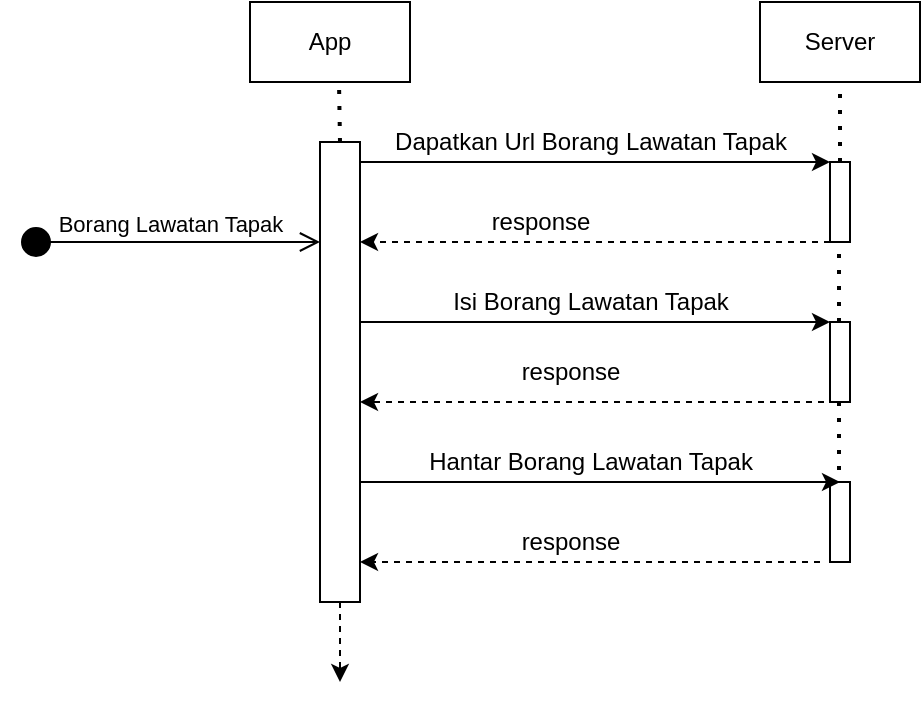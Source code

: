 <mxfile version="13.9.9" type="device"><diagram id="xNznx1TimOYbw7mFUIMy" name="Page-1"><mxGraphModel dx="1038" dy="599" grid="1" gridSize="10" guides="1" tooltips="1" connect="1" arrows="1" fold="1" page="1" pageScale="1" pageWidth="850" pageHeight="1100" math="0" shadow="0"><root><mxCell id="0"/><mxCell id="1" parent="0"/><mxCell id="NRvVAIbUlnjb1v0sV4Ap-5" value="Server" style="rounded=0;whiteSpace=wrap;html=1;" vertex="1" parent="1"><mxGeometry x="470" y="80" width="80" height="40" as="geometry"/></mxCell><mxCell id="NRvVAIbUlnjb1v0sV4Ap-6" value="App" style="rounded=0;whiteSpace=wrap;html=1;" vertex="1" parent="1"><mxGeometry x="215" y="80" width="80" height="40" as="geometry"/></mxCell><mxCell id="NRvVAIbUlnjb1v0sV4Ap-11" value="Borang Lawatan Tapak" style="html=1;verticalAlign=bottom;startArrow=circle;startFill=1;endArrow=open;startSize=6;endSize=8;" edge="1" parent="1"><mxGeometry width="80" relative="1" as="geometry"><mxPoint x="100" y="200" as="sourcePoint"/><mxPoint x="250" y="200" as="targetPoint"/></mxGeometry></mxCell><mxCell id="NRvVAIbUlnjb1v0sV4Ap-41" style="edgeStyle=orthogonalEdgeStyle;rounded=0;orthogonalLoop=1;jettySize=auto;html=1;dashed=1;" edge="1" parent="1" source="NRvVAIbUlnjb1v0sV4Ap-12"><mxGeometry relative="1" as="geometry"><mxPoint x="260" y="420" as="targetPoint"/></mxGeometry></mxCell><mxCell id="NRvVAIbUlnjb1v0sV4Ap-12" value="" style="rounded=0;whiteSpace=wrap;html=1;" vertex="1" parent="1"><mxGeometry x="250" y="150" width="20" height="230" as="geometry"/></mxCell><mxCell id="NRvVAIbUlnjb1v0sV4Ap-14" value="" style="endArrow=classic;html=1;entryX=0;entryY=0;entryDx=0;entryDy=0;" edge="1" parent="1" target="NRvVAIbUlnjb1v0sV4Ap-16"><mxGeometry width="50" height="50" relative="1" as="geometry"><mxPoint x="270" y="160" as="sourcePoint"/><mxPoint x="480" y="160" as="targetPoint"/></mxGeometry></mxCell><mxCell id="NRvVAIbUlnjb1v0sV4Ap-16" value="" style="rounded=0;whiteSpace=wrap;html=1;" vertex="1" parent="1"><mxGeometry x="505" y="160" width="10" height="40" as="geometry"/></mxCell><mxCell id="NRvVAIbUlnjb1v0sV4Ap-17" value="" style="endArrow=classic;html=1;entryX=0;entryY=0;entryDx=0;entryDy=0;" edge="1" parent="1" target="NRvVAIbUlnjb1v0sV4Ap-19"><mxGeometry width="50" height="50" relative="1" as="geometry"><mxPoint x="270" y="240" as="sourcePoint"/><mxPoint x="480" y="240" as="targetPoint"/></mxGeometry></mxCell><mxCell id="NRvVAIbUlnjb1v0sV4Ap-18" value="" style="endArrow=classic;html=1;dashed=1;exitX=0;exitY=1;exitDx=0;exitDy=0;" edge="1" parent="1" source="NRvVAIbUlnjb1v0sV4Ap-16"><mxGeometry width="50" height="50" relative="1" as="geometry"><mxPoint x="400" y="200" as="sourcePoint"/><mxPoint x="270" y="200" as="targetPoint"/></mxGeometry></mxCell><mxCell id="NRvVAIbUlnjb1v0sV4Ap-19" value="" style="rounded=0;whiteSpace=wrap;html=1;" vertex="1" parent="1"><mxGeometry x="505" y="240" width="10" height="40" as="geometry"/></mxCell><mxCell id="NRvVAIbUlnjb1v0sV4Ap-20" value="" style="rounded=0;whiteSpace=wrap;html=1;" vertex="1" parent="1"><mxGeometry x="505" y="320" width="10" height="40" as="geometry"/></mxCell><mxCell id="NRvVAIbUlnjb1v0sV4Ap-21" value="Dapatkan Url Borang Lawatan Tapak" style="text;html=1;align=center;verticalAlign=middle;resizable=0;points=[];autosize=1;" vertex="1" parent="1"><mxGeometry x="280" y="140" width="210" height="20" as="geometry"/></mxCell><mxCell id="NRvVAIbUlnjb1v0sV4Ap-24" value="Isi Borang Lawatan Tapak" style="text;html=1;align=center;verticalAlign=middle;resizable=0;points=[];autosize=1;" vertex="1" parent="1"><mxGeometry x="310" y="220" width="150" height="20" as="geometry"/></mxCell><mxCell id="NRvVAIbUlnjb1v0sV4Ap-25" value="" style="endArrow=classic;html=1;" edge="1" parent="1"><mxGeometry width="50" height="50" relative="1" as="geometry"><mxPoint x="270" y="320" as="sourcePoint"/><mxPoint x="510" y="320" as="targetPoint"/></mxGeometry></mxCell><mxCell id="NRvVAIbUlnjb1v0sV4Ap-26" value="Hantar Borang Lawatan Tapak" style="text;html=1;align=center;verticalAlign=middle;resizable=0;points=[];autosize=1;" vertex="1" parent="1"><mxGeometry x="295" y="300" width="180" height="20" as="geometry"/></mxCell><mxCell id="NRvVAIbUlnjb1v0sV4Ap-27" value="" style="endArrow=classic;html=1;dashed=1;" edge="1" parent="1"><mxGeometry width="50" height="50" relative="1" as="geometry"><mxPoint x="508" y="280" as="sourcePoint"/><mxPoint x="270" y="280" as="targetPoint"/></mxGeometry></mxCell><mxCell id="NRvVAIbUlnjb1v0sV4Ap-28" value="" style="endArrow=classic;html=1;dashed=1;exitX=0;exitY=1;exitDx=0;exitDy=0;" edge="1" parent="1"><mxGeometry width="50" height="50" relative="1" as="geometry"><mxPoint x="500" y="360" as="sourcePoint"/><mxPoint x="270" y="360" as="targetPoint"/></mxGeometry></mxCell><mxCell id="NRvVAIbUlnjb1v0sV4Ap-29" value="response" style="text;html=1;align=center;verticalAlign=middle;resizable=0;points=[];autosize=1;" vertex="1" parent="1"><mxGeometry x="325" y="180" width="70" height="20" as="geometry"/></mxCell><mxCell id="NRvVAIbUlnjb1v0sV4Ap-31" value="response" style="text;html=1;align=center;verticalAlign=middle;resizable=0;points=[];autosize=1;" vertex="1" parent="1"><mxGeometry x="340" y="340" width="70" height="20" as="geometry"/></mxCell><mxCell id="NRvVAIbUlnjb1v0sV4Ap-30" value="response" style="text;html=1;align=center;verticalAlign=middle;resizable=0;points=[];autosize=1;" vertex="1" parent="1"><mxGeometry x="340" y="255" width="70" height="20" as="geometry"/></mxCell><mxCell id="NRvVAIbUlnjb1v0sV4Ap-37" value="" style="endArrow=none;dashed=1;html=1;dashPattern=1 3;strokeWidth=2;entryX=0.5;entryY=1;entryDx=0;entryDy=0;exitX=0.5;exitY=0;exitDx=0;exitDy=0;" edge="1" parent="1" source="NRvVAIbUlnjb1v0sV4Ap-16" target="NRvVAIbUlnjb1v0sV4Ap-5"><mxGeometry width="50" height="50" relative="1" as="geometry"><mxPoint x="530" y="170" as="sourcePoint"/><mxPoint x="510" y="130" as="targetPoint"/></mxGeometry></mxCell><mxCell id="NRvVAIbUlnjb1v0sV4Ap-38" value="" style="endArrow=none;dashed=1;html=1;dashPattern=1 3;strokeWidth=2;entryX=0.5;entryY=1;entryDx=0;entryDy=0;exitX=0.5;exitY=0;exitDx=0;exitDy=0;" edge="1" parent="1"><mxGeometry width="50" height="50" relative="1" as="geometry"><mxPoint x="509.5" y="240" as="sourcePoint"/><mxPoint x="509.5" y="200" as="targetPoint"/></mxGeometry></mxCell><mxCell id="NRvVAIbUlnjb1v0sV4Ap-39" value="" style="endArrow=none;dashed=1;html=1;dashPattern=1 3;strokeWidth=2;exitX=0.5;exitY=0;exitDx=0;exitDy=0;" edge="1" parent="1"><mxGeometry width="50" height="50" relative="1" as="geometry"><mxPoint x="509.5" y="280" as="sourcePoint"/><mxPoint x="509.5" y="320" as="targetPoint"/></mxGeometry></mxCell><mxCell id="NRvVAIbUlnjb1v0sV4Ap-40" value="" style="endArrow=none;dashed=1;html=1;dashPattern=1 3;strokeWidth=2;entryX=0.5;entryY=1;entryDx=0;entryDy=0;" edge="1" parent="1"><mxGeometry width="50" height="50" relative="1" as="geometry"><mxPoint x="260" y="150" as="sourcePoint"/><mxPoint x="259.5" y="120" as="targetPoint"/><Array as="points"><mxPoint x="259.5" y="150"/></Array></mxGeometry></mxCell></root></mxGraphModel></diagram></mxfile>
